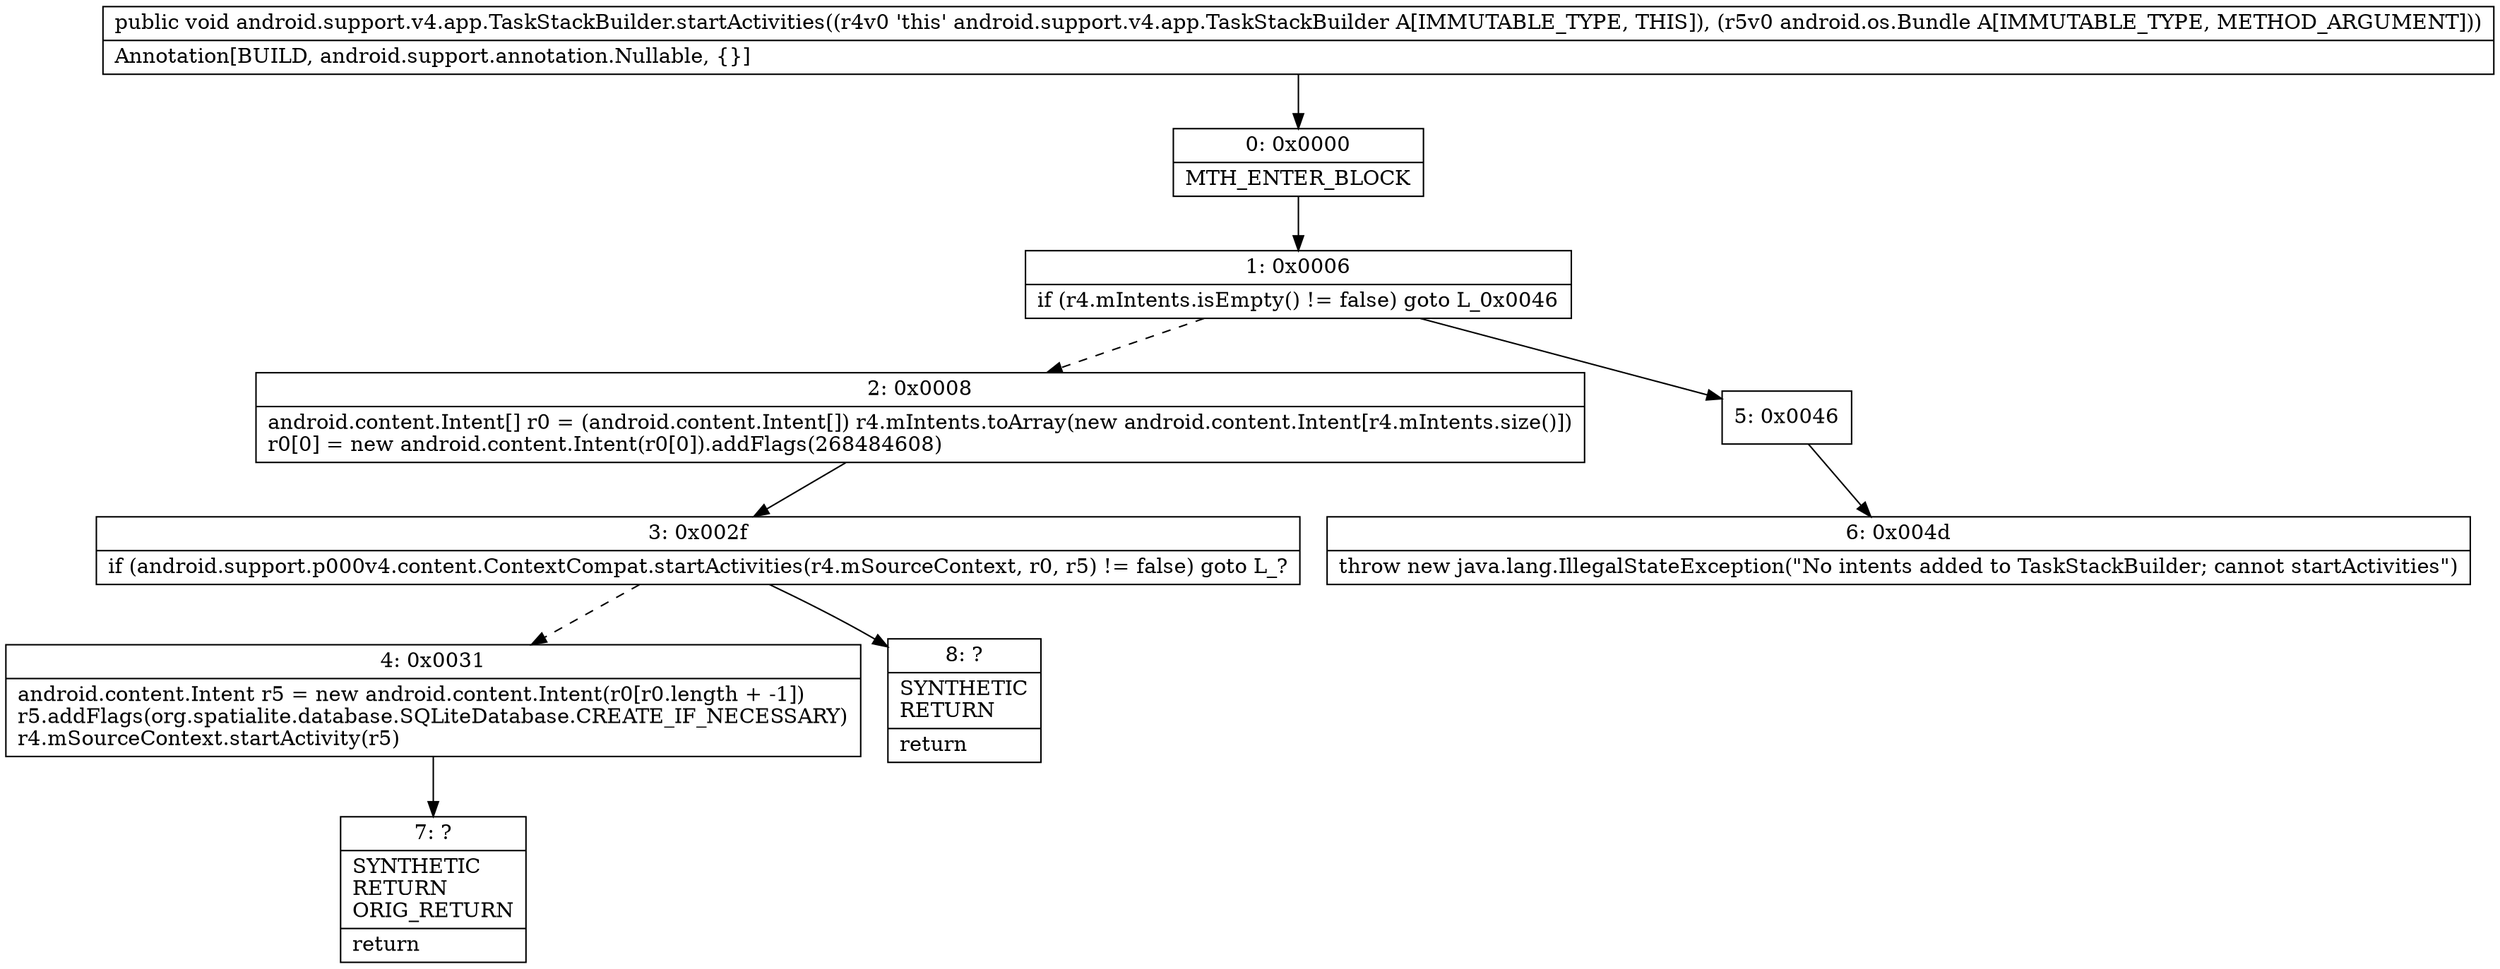 digraph "CFG forandroid.support.v4.app.TaskStackBuilder.startActivities(Landroid\/os\/Bundle;)V" {
Node_0 [shape=record,label="{0\:\ 0x0000|MTH_ENTER_BLOCK\l}"];
Node_1 [shape=record,label="{1\:\ 0x0006|if (r4.mIntents.isEmpty() != false) goto L_0x0046\l}"];
Node_2 [shape=record,label="{2\:\ 0x0008|android.content.Intent[] r0 = (android.content.Intent[]) r4.mIntents.toArray(new android.content.Intent[r4.mIntents.size()])\lr0[0] = new android.content.Intent(r0[0]).addFlags(268484608)\l}"];
Node_3 [shape=record,label="{3\:\ 0x002f|if (android.support.p000v4.content.ContextCompat.startActivities(r4.mSourceContext, r0, r5) != false) goto L_?\l}"];
Node_4 [shape=record,label="{4\:\ 0x0031|android.content.Intent r5 = new android.content.Intent(r0[r0.length + \-1])\lr5.addFlags(org.spatialite.database.SQLiteDatabase.CREATE_IF_NECESSARY)\lr4.mSourceContext.startActivity(r5)\l}"];
Node_5 [shape=record,label="{5\:\ 0x0046}"];
Node_6 [shape=record,label="{6\:\ 0x004d|throw new java.lang.IllegalStateException(\"No intents added to TaskStackBuilder; cannot startActivities\")\l}"];
Node_7 [shape=record,label="{7\:\ ?|SYNTHETIC\lRETURN\lORIG_RETURN\l|return\l}"];
Node_8 [shape=record,label="{8\:\ ?|SYNTHETIC\lRETURN\l|return\l}"];
MethodNode[shape=record,label="{public void android.support.v4.app.TaskStackBuilder.startActivities((r4v0 'this' android.support.v4.app.TaskStackBuilder A[IMMUTABLE_TYPE, THIS]), (r5v0 android.os.Bundle A[IMMUTABLE_TYPE, METHOD_ARGUMENT]))  | Annotation[BUILD, android.support.annotation.Nullable, \{\}]\l}"];
MethodNode -> Node_0;
Node_0 -> Node_1;
Node_1 -> Node_2[style=dashed];
Node_1 -> Node_5;
Node_2 -> Node_3;
Node_3 -> Node_4[style=dashed];
Node_3 -> Node_8;
Node_4 -> Node_7;
Node_5 -> Node_6;
}

